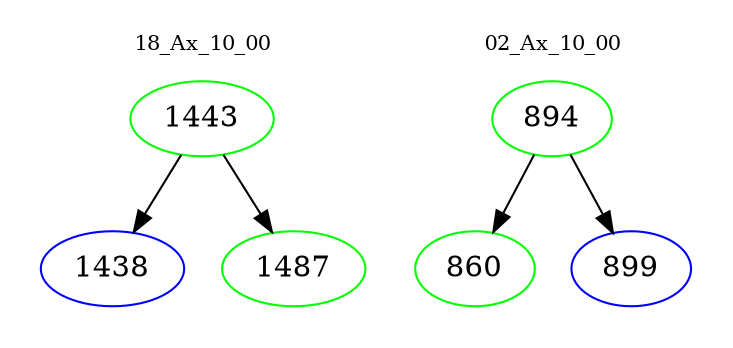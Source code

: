 digraph{
subgraph cluster_0 {
color = white
label = "18_Ax_10_00";
fontsize=10;
T0_1443 [label="1443", color="green"]
T0_1443 -> T0_1438 [color="black"]
T0_1438 [label="1438", color="blue"]
T0_1443 -> T0_1487 [color="black"]
T0_1487 [label="1487", color="green"]
}
subgraph cluster_1 {
color = white
label = "02_Ax_10_00";
fontsize=10;
T1_894 [label="894", color="green"]
T1_894 -> T1_860 [color="black"]
T1_860 [label="860", color="green"]
T1_894 -> T1_899 [color="black"]
T1_899 [label="899", color="blue"]
}
}
